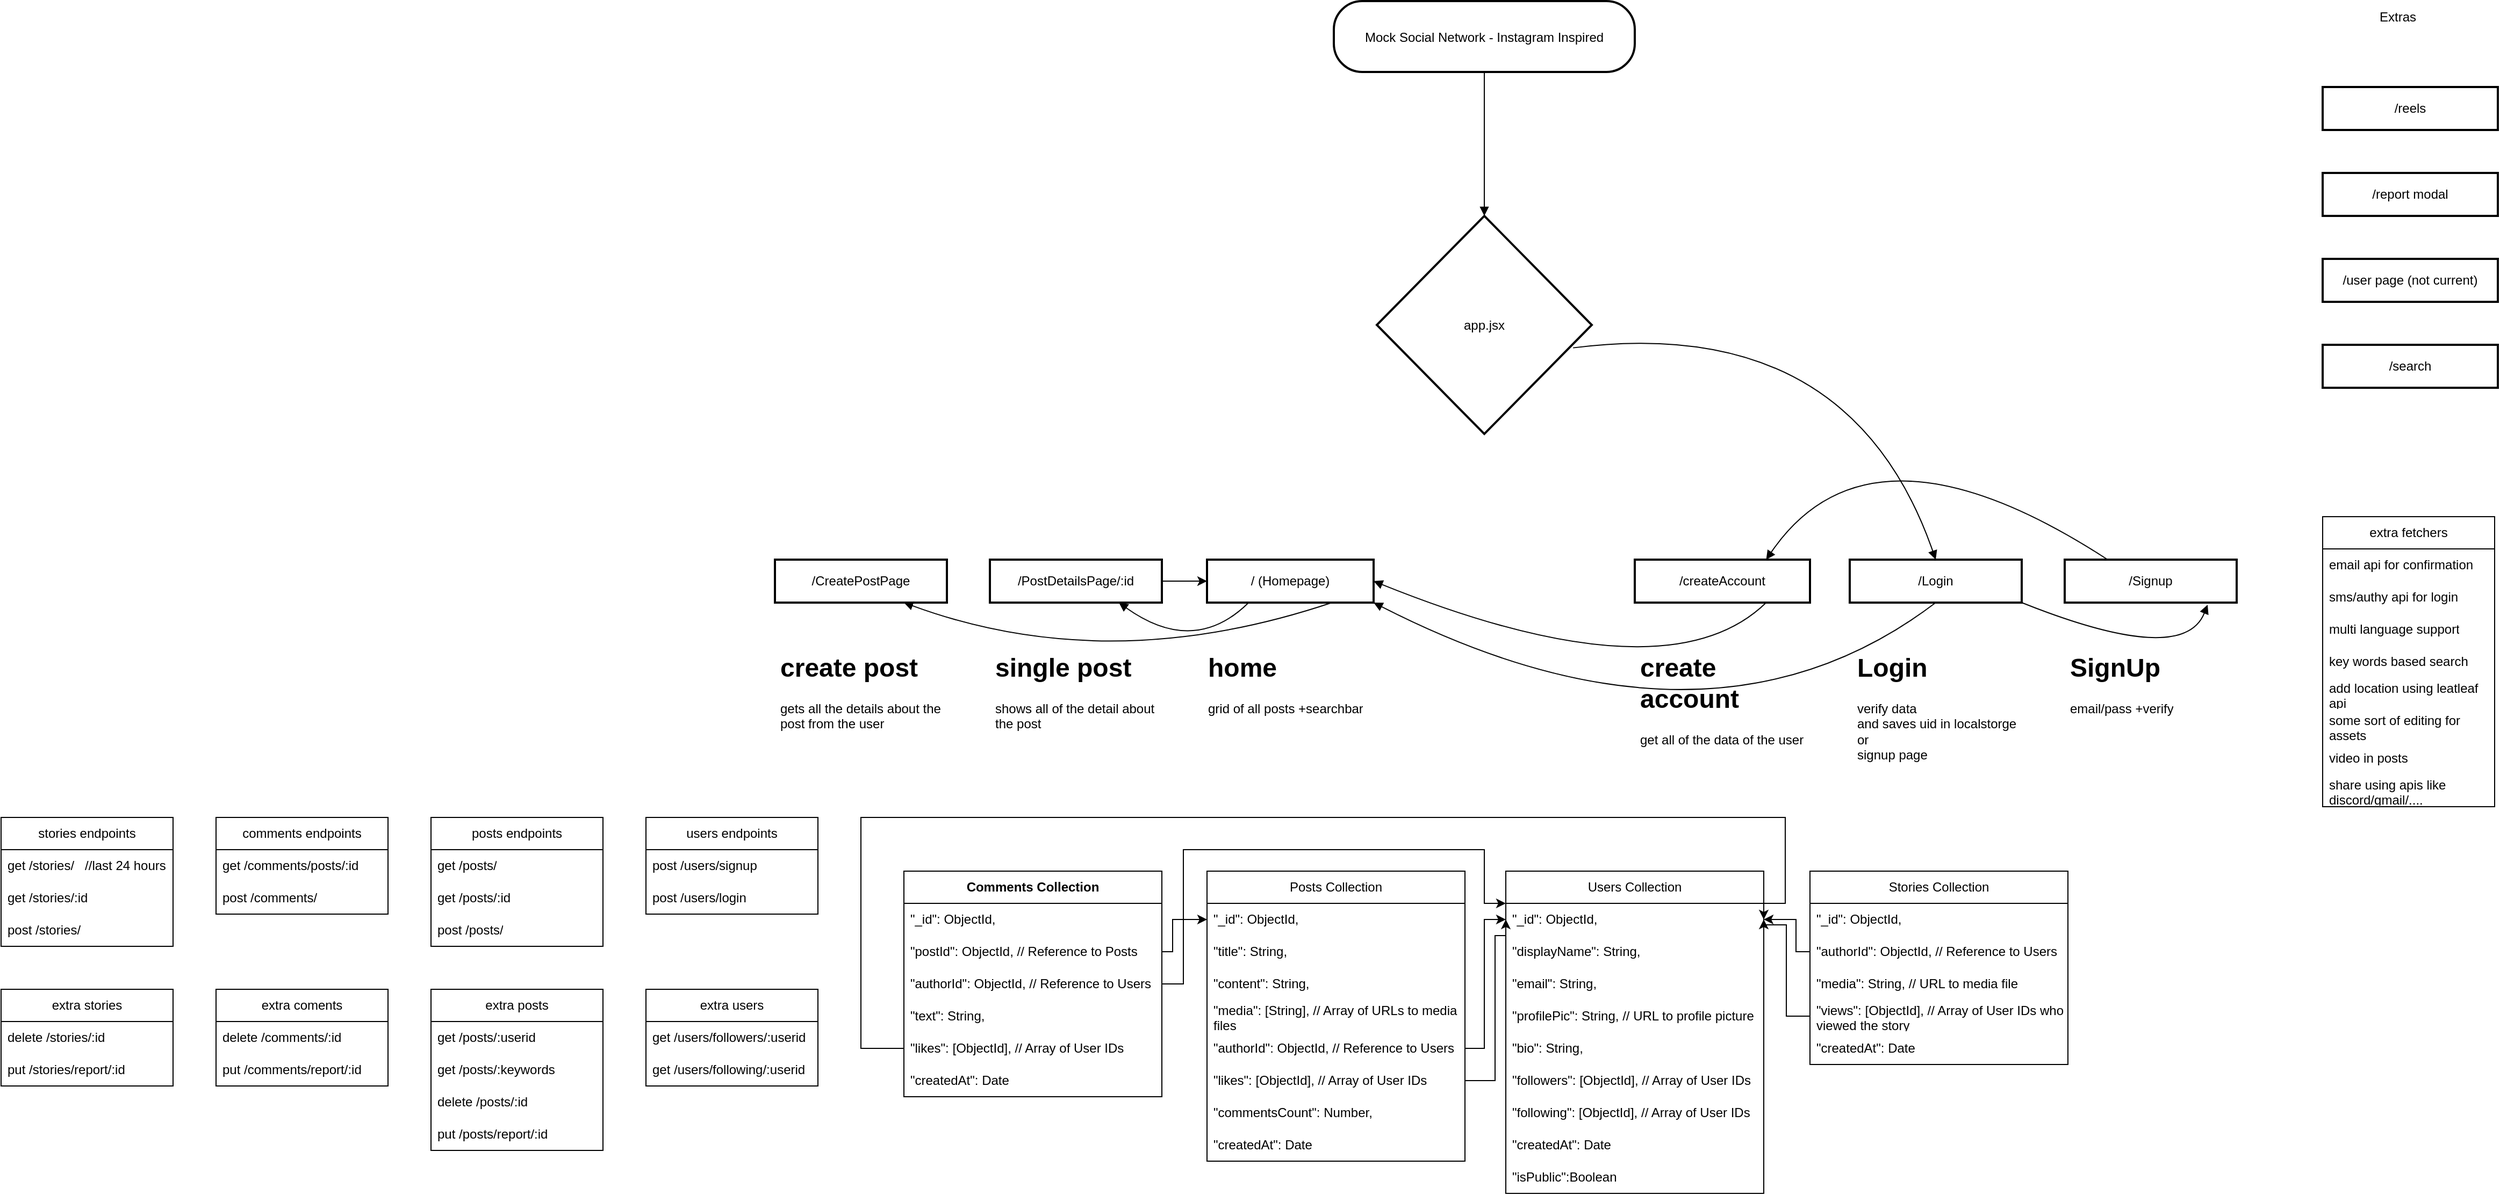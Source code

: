 <mxfile version="24.9.0">
  <diagram name="Page-1" id="AvTp6UsK-kMmbmfOH0fD">
    <mxGraphModel dx="2805" dy="600" grid="1" gridSize="10" guides="1" tooltips="1" connect="1" arrows="1" fold="1" page="1" pageScale="1" pageWidth="850" pageHeight="1100" math="0" shadow="0">
      <root>
        <mxCell id="0" />
        <mxCell id="1" parent="0" />
        <mxCell id="3" value="Mock Social Network - Instagram Inspired" style="rounded=1;arcSize=40;strokeWidth=2" parent="1" vertex="1">
          <mxGeometry x="240" y="40" width="280" height="66" as="geometry" />
        </mxCell>
        <mxCell id="4" value="app.jsx" style="rhombus;strokeWidth=2;whiteSpace=wrap;" parent="1" vertex="1">
          <mxGeometry x="280" y="240" width="200" height="203" as="geometry" />
        </mxCell>
        <mxCell id="5" value="/Signup" style="whiteSpace=wrap;strokeWidth=2;" parent="1" vertex="1">
          <mxGeometry x="920" y="560" width="160" height="40" as="geometry" />
        </mxCell>
        <mxCell id="6" value="/Login" style="whiteSpace=wrap;strokeWidth=2;" parent="1" vertex="1">
          <mxGeometry x="720" y="560" width="160" height="40" as="geometry" />
        </mxCell>
        <mxCell id="8" value="/ (Homepage)" style="whiteSpace=wrap;strokeWidth=2;" parent="1" vertex="1">
          <mxGeometry x="122" y="560" width="155" height="40" as="geometry" />
        </mxCell>
        <mxCell id="6f227I8gA3vIZosgizvE-18" style="edgeStyle=orthogonalEdgeStyle;rounded=0;orthogonalLoop=1;jettySize=auto;html=1;" edge="1" parent="1" source="9" target="8">
          <mxGeometry relative="1" as="geometry" />
        </mxCell>
        <mxCell id="9" value="/PostDetailsPage/:id" style="whiteSpace=wrap;strokeWidth=2;" parent="1" vertex="1">
          <mxGeometry x="-80" y="560" width="160" height="40" as="geometry" />
        </mxCell>
        <mxCell id="10" value="/CreatePostPage" style="whiteSpace=wrap;strokeWidth=2;" parent="1" vertex="1">
          <mxGeometry x="-280" y="560" width="160" height="40" as="geometry" />
        </mxCell>
        <mxCell id="12" value="" style="curved=1;startArrow=none;endArrow=block;exitX=0.5;exitY=1;entryX=0.5;entryY=0;exitDx=0;exitDy=0;entryDx=0;entryDy=0;" parent="1" source="3" target="4" edge="1">
          <mxGeometry relative="1" as="geometry">
            <Array as="points" />
          </mxGeometry>
        </mxCell>
        <mxCell id="14" value="" style="curved=1;startArrow=none;endArrow=block;exitX=0.913;exitY=0.605;entryX=0.5;entryY=0;exitDx=0;exitDy=0;exitPerimeter=0;entryDx=0;entryDy=0;" parent="1" source="4" target="6" edge="1">
          <mxGeometry relative="1" as="geometry">
            <Array as="points">
              <mxPoint x="720" y="330" />
            </Array>
          </mxGeometry>
        </mxCell>
        <mxCell id="7" value="/createAccount" style="whiteSpace=wrap;strokeWidth=2;" parent="1" vertex="1">
          <mxGeometry x="520" y="560" width="163" height="40" as="geometry" />
        </mxCell>
        <mxCell id="OrnARniU8UCtq0Su__Rk-26" value="Users Collection" style="swimlane;fontStyle=0;childLayout=stackLayout;horizontal=1;startSize=30;horizontalStack=0;resizeParent=1;resizeParentMax=0;resizeLast=0;collapsible=1;marginBottom=0;whiteSpace=wrap;html=1;" parent="1" vertex="1">
          <mxGeometry x="400" y="850" width="240" height="300" as="geometry" />
        </mxCell>
        <mxCell id="OrnARniU8UCtq0Su__Rk-27" value="&lt;span class=&quot;hljs-attr&quot;&gt;&quot;_id&quot;&lt;/span&gt;&lt;span class=&quot;hljs-punctuation&quot;&gt;:&lt;/span&gt; ObjectId&lt;span class=&quot;hljs-punctuation&quot;&gt;,&lt;/span&gt;" style="text;strokeColor=none;fillColor=none;align=left;verticalAlign=middle;spacingLeft=4;spacingRight=4;overflow=hidden;points=[[0,0.5],[1,0.5]];portConstraint=eastwest;rotatable=0;whiteSpace=wrap;html=1;" parent="OrnARniU8UCtq0Su__Rk-26" vertex="1">
          <mxGeometry y="30" width="240" height="30" as="geometry" />
        </mxCell>
        <mxCell id="OrnARniU8UCtq0Su__Rk-28" value="&lt;span class=&quot;hljs-attr&quot;&gt;&quot;displayName&quot;&lt;/span&gt;&lt;span class=&quot;hljs-punctuation&quot;&gt;:&lt;/span&gt; String&lt;span class=&quot;hljs-punctuation&quot;&gt;,&lt;/span&gt;" style="text;strokeColor=none;fillColor=none;align=left;verticalAlign=middle;spacingLeft=4;spacingRight=4;overflow=hidden;points=[[0,0.5],[1,0.5]];portConstraint=eastwest;rotatable=0;whiteSpace=wrap;html=1;" parent="OrnARniU8UCtq0Su__Rk-26" vertex="1">
          <mxGeometry y="60" width="240" height="30" as="geometry" />
        </mxCell>
        <mxCell id="OrnARniU8UCtq0Su__Rk-29" value="&lt;span class=&quot;hljs-attr&quot;&gt;&quot;email&quot;&lt;/span&gt;&lt;span class=&quot;hljs-punctuation&quot;&gt;:&lt;/span&gt; String&lt;span class=&quot;hljs-punctuation&quot;&gt;,&lt;/span&gt;" style="text;strokeColor=none;fillColor=none;align=left;verticalAlign=middle;spacingLeft=4;spacingRight=4;overflow=hidden;points=[[0,0.5],[1,0.5]];portConstraint=eastwest;rotatable=0;whiteSpace=wrap;html=1;" parent="OrnARniU8UCtq0Su__Rk-26" vertex="1">
          <mxGeometry y="90" width="240" height="30" as="geometry" />
        </mxCell>
        <mxCell id="OrnARniU8UCtq0Su__Rk-33" value="&lt;span class=&quot;hljs-attr&quot;&gt;&quot;profilePic&quot;&lt;/span&gt;&lt;span class=&quot;hljs-punctuation&quot;&gt;:&lt;/span&gt; String&lt;span class=&quot;hljs-punctuation&quot;&gt;,&lt;/span&gt;  &lt;span class=&quot;hljs-comment&quot;&gt;// URL to profile picture&lt;/span&gt;" style="text;strokeColor=none;fillColor=none;align=left;verticalAlign=middle;spacingLeft=4;spacingRight=4;overflow=hidden;points=[[0,0.5],[1,0.5]];portConstraint=eastwest;rotatable=0;whiteSpace=wrap;html=1;" parent="OrnARniU8UCtq0Su__Rk-26" vertex="1">
          <mxGeometry y="120" width="240" height="30" as="geometry" />
        </mxCell>
        <mxCell id="OrnARniU8UCtq0Su__Rk-32" value="&lt;span class=&quot;hljs-attr&quot;&gt;&quot;bio&quot;&lt;/span&gt;&lt;span class=&quot;hljs-punctuation&quot;&gt;:&lt;/span&gt; String&lt;span class=&quot;hljs-punctuation&quot;&gt;,&lt;/span&gt;" style="text;strokeColor=none;fillColor=none;align=left;verticalAlign=middle;spacingLeft=4;spacingRight=4;overflow=hidden;points=[[0,0.5],[1,0.5]];portConstraint=eastwest;rotatable=0;whiteSpace=wrap;html=1;" parent="OrnARniU8UCtq0Su__Rk-26" vertex="1">
          <mxGeometry y="150" width="240" height="30" as="geometry" />
        </mxCell>
        <mxCell id="OrnARniU8UCtq0Su__Rk-31" value="&lt;span class=&quot;hljs-attr&quot;&gt;&quot;followers&quot;&lt;/span&gt;&lt;span class=&quot;hljs-punctuation&quot;&gt;:&lt;/span&gt; &lt;span class=&quot;hljs-punctuation&quot;&gt;[&lt;/span&gt;ObjectId&lt;span class=&quot;hljs-punctuation&quot;&gt;]&lt;/span&gt;&lt;span class=&quot;hljs-punctuation&quot;&gt;,&lt;/span&gt;  &lt;span class=&quot;hljs-comment&quot;&gt;// Array of User IDs&lt;/span&gt;" style="text;strokeColor=none;fillColor=none;align=left;verticalAlign=middle;spacingLeft=4;spacingRight=4;overflow=hidden;points=[[0,0.5],[1,0.5]];portConstraint=eastwest;rotatable=0;whiteSpace=wrap;html=1;" parent="OrnARniU8UCtq0Su__Rk-26" vertex="1">
          <mxGeometry y="180" width="240" height="30" as="geometry" />
        </mxCell>
        <mxCell id="OrnARniU8UCtq0Su__Rk-30" value="&lt;span class=&quot;hljs-attr&quot;&gt;&quot;following&quot;&lt;/span&gt;&lt;span class=&quot;hljs-punctuation&quot;&gt;:&lt;/span&gt; &lt;span class=&quot;hljs-punctuation&quot;&gt;[&lt;/span&gt;ObjectId&lt;span class=&quot;hljs-punctuation&quot;&gt;]&lt;/span&gt;&lt;span class=&quot;hljs-punctuation&quot;&gt;,&lt;/span&gt;  &lt;span class=&quot;hljs-comment&quot;&gt;// Array of User IDs&lt;/span&gt;" style="text;strokeColor=none;fillColor=none;align=left;verticalAlign=middle;spacingLeft=4;spacingRight=4;overflow=hidden;points=[[0,0.5],[1,0.5]];portConstraint=eastwest;rotatable=0;whiteSpace=wrap;html=1;" parent="OrnARniU8UCtq0Su__Rk-26" vertex="1">
          <mxGeometry y="210" width="240" height="30" as="geometry" />
        </mxCell>
        <mxCell id="OrnARniU8UCtq0Su__Rk-34" value="&lt;span class=&quot;hljs-attr&quot;&gt;&quot;createdAt&quot;&lt;/span&gt;&lt;span class=&quot;hljs-punctuation&quot;&gt;:&lt;/span&gt; Date" style="text;strokeColor=none;fillColor=none;align=left;verticalAlign=middle;spacingLeft=4;spacingRight=4;overflow=hidden;points=[[0,0.5],[1,0.5]];portConstraint=eastwest;rotatable=0;whiteSpace=wrap;html=1;" parent="OrnARniU8UCtq0Su__Rk-26" vertex="1">
          <mxGeometry y="240" width="240" height="30" as="geometry" />
        </mxCell>
        <mxCell id="6f227I8gA3vIZosgizvE-58" value="&quot;isPublic&quot;:Boolean" style="text;strokeColor=none;fillColor=none;align=left;verticalAlign=middle;spacingLeft=4;spacingRight=4;overflow=hidden;points=[[0,0.5],[1,0.5]];portConstraint=eastwest;rotatable=0;whiteSpace=wrap;html=1;" vertex="1" parent="OrnARniU8UCtq0Su__Rk-26">
          <mxGeometry y="270" width="240" height="30" as="geometry" />
        </mxCell>
        <mxCell id="OrnARniU8UCtq0Su__Rk-35" value="Posts Collection" style="swimlane;fontStyle=0;childLayout=stackLayout;horizontal=1;startSize=30;horizontalStack=0;resizeParent=1;resizeParentMax=0;resizeLast=0;collapsible=1;marginBottom=0;whiteSpace=wrap;html=1;" parent="1" vertex="1">
          <mxGeometry x="122" y="850" width="240" height="270" as="geometry" />
        </mxCell>
        <mxCell id="OrnARniU8UCtq0Su__Rk-36" value="&lt;span class=&quot;hljs-attr&quot;&gt;&quot;_id&quot;&lt;/span&gt;&lt;span class=&quot;hljs-punctuation&quot;&gt;:&lt;/span&gt; ObjectId&lt;span class=&quot;hljs-punctuation&quot;&gt;,&lt;/span&gt;" style="text;strokeColor=none;fillColor=none;align=left;verticalAlign=middle;spacingLeft=4;spacingRight=4;overflow=hidden;points=[[0,0.5],[1,0.5]];portConstraint=eastwest;rotatable=0;whiteSpace=wrap;html=1;" parent="OrnARniU8UCtq0Su__Rk-35" vertex="1">
          <mxGeometry y="30" width="240" height="30" as="geometry" />
        </mxCell>
        <mxCell id="OrnARniU8UCtq0Su__Rk-37" value="&lt;span class=&quot;hljs-attr&quot;&gt;&quot;title&quot;&lt;/span&gt;&lt;span class=&quot;hljs-punctuation&quot;&gt;:&lt;/span&gt; String&lt;span class=&quot;hljs-punctuation&quot;&gt;,&lt;/span&gt;" style="text;strokeColor=none;fillColor=none;align=left;verticalAlign=middle;spacingLeft=4;spacingRight=4;overflow=hidden;points=[[0,0.5],[1,0.5]];portConstraint=eastwest;rotatable=0;whiteSpace=wrap;html=1;" parent="OrnARniU8UCtq0Su__Rk-35" vertex="1">
          <mxGeometry y="60" width="240" height="30" as="geometry" />
        </mxCell>
        <mxCell id="OrnARniU8UCtq0Su__Rk-38" value="&lt;span class=&quot;hljs-attr&quot;&gt;&quot;content&quot;&lt;/span&gt;&lt;span class=&quot;hljs-punctuation&quot;&gt;:&lt;/span&gt; String&lt;span class=&quot;hljs-punctuation&quot;&gt;,&lt;/span&gt;" style="text;strokeColor=none;fillColor=none;align=left;verticalAlign=middle;spacingLeft=4;spacingRight=4;overflow=hidden;points=[[0,0.5],[1,0.5]];portConstraint=eastwest;rotatable=0;whiteSpace=wrap;html=1;" parent="OrnARniU8UCtq0Su__Rk-35" vertex="1">
          <mxGeometry y="90" width="240" height="30" as="geometry" />
        </mxCell>
        <mxCell id="OrnARniU8UCtq0Su__Rk-39" value="&lt;span class=&quot;hljs-attr&quot;&gt;&quot;media&quot;&lt;/span&gt;&lt;span class=&quot;hljs-punctuation&quot;&gt;:&lt;/span&gt; &lt;span class=&quot;hljs-punctuation&quot;&gt;[&lt;/span&gt;String&lt;span class=&quot;hljs-punctuation&quot;&gt;]&lt;/span&gt;&lt;span class=&quot;hljs-punctuation&quot;&gt;,&lt;/span&gt;  &lt;span class=&quot;hljs-comment&quot;&gt;// Array of URLs to media files&lt;/span&gt;" style="text;strokeColor=none;fillColor=none;align=left;verticalAlign=middle;spacingLeft=4;spacingRight=4;overflow=hidden;points=[[0,0.5],[1,0.5]];portConstraint=eastwest;rotatable=0;whiteSpace=wrap;html=1;" parent="OrnARniU8UCtq0Su__Rk-35" vertex="1">
          <mxGeometry y="120" width="240" height="30" as="geometry" />
        </mxCell>
        <mxCell id="OrnARniU8UCtq0Su__Rk-40" value="&lt;span class=&quot;hljs-attr&quot;&gt;&quot;authorId&quot;&lt;/span&gt;&lt;span class=&quot;hljs-punctuation&quot;&gt;:&lt;/span&gt; ObjectId&lt;span class=&quot;hljs-punctuation&quot;&gt;,&lt;/span&gt;  &lt;span class=&quot;hljs-comment&quot;&gt;// Reference to Users&lt;/span&gt;" style="text;strokeColor=none;fillColor=none;align=left;verticalAlign=middle;spacingLeft=4;spacingRight=4;overflow=hidden;points=[[0,0.5],[1,0.5]];portConstraint=eastwest;rotatable=0;whiteSpace=wrap;html=1;" parent="OrnARniU8UCtq0Su__Rk-35" vertex="1">
          <mxGeometry y="150" width="240" height="30" as="geometry" />
        </mxCell>
        <mxCell id="OrnARniU8UCtq0Su__Rk-41" value="&lt;span class=&quot;hljs-attr&quot;&gt;&quot;likes&quot;&lt;/span&gt;&lt;span class=&quot;hljs-punctuation&quot;&gt;:&lt;/span&gt; &lt;span class=&quot;hljs-punctuation&quot;&gt;[&lt;/span&gt;ObjectId&lt;span class=&quot;hljs-punctuation&quot;&gt;]&lt;/span&gt;&lt;span class=&quot;hljs-punctuation&quot;&gt;,&lt;/span&gt;  &lt;span class=&quot;hljs-comment&quot;&gt;// Array of User IDs&lt;/span&gt;" style="text;strokeColor=none;fillColor=none;align=left;verticalAlign=middle;spacingLeft=4;spacingRight=4;overflow=hidden;points=[[0,0.5],[1,0.5]];portConstraint=eastwest;rotatable=0;whiteSpace=wrap;html=1;" parent="OrnARniU8UCtq0Su__Rk-35" vertex="1">
          <mxGeometry y="180" width="240" height="30" as="geometry" />
        </mxCell>
        <mxCell id="OrnARniU8UCtq0Su__Rk-42" value="&lt;span class=&quot;hljs-attr&quot;&gt;&quot;commentsCount&quot;&lt;/span&gt;&lt;span class=&quot;hljs-punctuation&quot;&gt;:&lt;/span&gt; Number&lt;span class=&quot;hljs-punctuation&quot;&gt;,&lt;/span&gt;" style="text;strokeColor=none;fillColor=none;align=left;verticalAlign=middle;spacingLeft=4;spacingRight=4;overflow=hidden;points=[[0,0.5],[1,0.5]];portConstraint=eastwest;rotatable=0;whiteSpace=wrap;html=1;" parent="OrnARniU8UCtq0Su__Rk-35" vertex="1">
          <mxGeometry y="210" width="240" height="30" as="geometry" />
        </mxCell>
        <mxCell id="OrnARniU8UCtq0Su__Rk-43" value="&lt;span class=&quot;hljs-attr&quot;&gt;&quot;createdAt&quot;&lt;/span&gt;&lt;span class=&quot;hljs-punctuation&quot;&gt;:&lt;/span&gt; Date" style="text;strokeColor=none;fillColor=none;align=left;verticalAlign=middle;spacingLeft=4;spacingRight=4;overflow=hidden;points=[[0,0.5],[1,0.5]];portConstraint=eastwest;rotatable=0;whiteSpace=wrap;html=1;" parent="OrnARniU8UCtq0Su__Rk-35" vertex="1">
          <mxGeometry y="240" width="240" height="30" as="geometry" />
        </mxCell>
        <mxCell id="OrnARniU8UCtq0Su__Rk-44" value="&lt;p&gt;&lt;strong&gt;Comments Collection&lt;/strong&gt;&lt;/p&gt;&lt;pre class=&quot;!overflow-visible&quot;&gt;&lt;div class=&quot;contain-inline-size rounded-md border-[0.5px] border-token-border-medium relative bg-token-sidebar-surface-primary dark:bg-gray-950&quot;&gt;&lt;div dir=&quot;ltr&quot; class=&quot;overflow-y-auto p-4&quot;&gt;&lt;/div&gt;&lt;/div&gt;&lt;/pre&gt;" style="swimlane;fontStyle=0;childLayout=stackLayout;horizontal=1;startSize=30;horizontalStack=0;resizeParent=1;resizeParentMax=0;resizeLast=0;collapsible=1;marginBottom=0;whiteSpace=wrap;html=1;" parent="1" vertex="1">
          <mxGeometry x="-160" y="850" width="240" height="210" as="geometry" />
        </mxCell>
        <mxCell id="OrnARniU8UCtq0Su__Rk-45" value="&lt;span class=&quot;hljs-attr&quot;&gt;&quot;_id&quot;&lt;/span&gt;&lt;span class=&quot;hljs-punctuation&quot;&gt;:&lt;/span&gt; ObjectId&lt;span class=&quot;hljs-punctuation&quot;&gt;,&lt;/span&gt;" style="text;strokeColor=none;fillColor=none;align=left;verticalAlign=middle;spacingLeft=4;spacingRight=4;overflow=hidden;points=[[0,0.5],[1,0.5]];portConstraint=eastwest;rotatable=0;whiteSpace=wrap;html=1;" parent="OrnARniU8UCtq0Su__Rk-44" vertex="1">
          <mxGeometry y="30" width="240" height="30" as="geometry" />
        </mxCell>
        <mxCell id="OrnARniU8UCtq0Su__Rk-46" value="&lt;span class=&quot;hljs-attr&quot;&gt;&quot;postId&quot;&lt;/span&gt;&lt;span class=&quot;hljs-punctuation&quot;&gt;:&lt;/span&gt; ObjectId&lt;span class=&quot;hljs-punctuation&quot;&gt;,&lt;/span&gt;  &lt;span class=&quot;hljs-comment&quot;&gt;// Reference to Posts&lt;/span&gt;" style="text;strokeColor=none;fillColor=none;align=left;verticalAlign=middle;spacingLeft=4;spacingRight=4;overflow=hidden;points=[[0,0.5],[1,0.5]];portConstraint=eastwest;rotatable=0;whiteSpace=wrap;html=1;" parent="OrnARniU8UCtq0Su__Rk-44" vertex="1">
          <mxGeometry y="60" width="240" height="30" as="geometry" />
        </mxCell>
        <mxCell id="OrnARniU8UCtq0Su__Rk-47" value="&lt;span class=&quot;hljs-attr&quot;&gt;&quot;authorId&quot;&lt;/span&gt;&lt;span class=&quot;hljs-punctuation&quot;&gt;:&lt;/span&gt; ObjectId&lt;span class=&quot;hljs-punctuation&quot;&gt;,&lt;/span&gt;  &lt;span class=&quot;hljs-comment&quot;&gt;// Reference to Users&lt;/span&gt;" style="text;strokeColor=none;fillColor=none;align=left;verticalAlign=middle;spacingLeft=4;spacingRight=4;overflow=hidden;points=[[0,0.5],[1,0.5]];portConstraint=eastwest;rotatable=0;whiteSpace=wrap;html=1;" parent="OrnARniU8UCtq0Su__Rk-44" vertex="1">
          <mxGeometry y="90" width="240" height="30" as="geometry" />
        </mxCell>
        <mxCell id="OrnARniU8UCtq0Su__Rk-48" value="&lt;span class=&quot;hljs-attr&quot;&gt;&quot;text&quot;&lt;/span&gt;&lt;span class=&quot;hljs-punctuation&quot;&gt;:&lt;/span&gt; String&lt;span class=&quot;hljs-punctuation&quot;&gt;,&lt;/span&gt;" style="text;strokeColor=none;fillColor=none;align=left;verticalAlign=middle;spacingLeft=4;spacingRight=4;overflow=hidden;points=[[0,0.5],[1,0.5]];portConstraint=eastwest;rotatable=0;whiteSpace=wrap;html=1;" parent="OrnARniU8UCtq0Su__Rk-44" vertex="1">
          <mxGeometry y="120" width="240" height="30" as="geometry" />
        </mxCell>
        <mxCell id="OrnARniU8UCtq0Su__Rk-49" value="&lt;span class=&quot;hljs-attr&quot;&gt;&quot;likes&quot;&lt;/span&gt;&lt;span class=&quot;hljs-punctuation&quot;&gt;:&lt;/span&gt; &lt;span class=&quot;hljs-punctuation&quot;&gt;[&lt;/span&gt;ObjectId&lt;span class=&quot;hljs-punctuation&quot;&gt;]&lt;/span&gt;&lt;span class=&quot;hljs-punctuation&quot;&gt;,&lt;/span&gt;  &lt;span class=&quot;hljs-comment&quot;&gt;// Array of User IDs&lt;/span&gt;" style="text;strokeColor=none;fillColor=none;align=left;verticalAlign=middle;spacingLeft=4;spacingRight=4;overflow=hidden;points=[[0,0.5],[1,0.5]];portConstraint=eastwest;rotatable=0;whiteSpace=wrap;html=1;" parent="OrnARniU8UCtq0Su__Rk-44" vertex="1">
          <mxGeometry y="150" width="240" height="30" as="geometry" />
        </mxCell>
        <mxCell id="OrnARniU8UCtq0Su__Rk-50" value="&lt;span class=&quot;hljs-attr&quot;&gt;&quot;createdAt&quot;&lt;/span&gt;&lt;span class=&quot;hljs-punctuation&quot;&gt;:&lt;/span&gt; Date" style="text;strokeColor=none;fillColor=none;align=left;verticalAlign=middle;spacingLeft=4;spacingRight=4;overflow=hidden;points=[[0,0.5],[1,0.5]];portConstraint=eastwest;rotatable=0;whiteSpace=wrap;html=1;" parent="OrnARniU8UCtq0Su__Rk-44" vertex="1">
          <mxGeometry y="180" width="240" height="30" as="geometry" />
        </mxCell>
        <mxCell id="OrnARniU8UCtq0Su__Rk-53" value="&lt;p&gt;Stories Collection&lt;/p&gt;&lt;pre class=&quot;!overflow-visible&quot;&gt;&lt;div class=&quot;contain-inline-size rounded-md border-[0.5px] border-token-border-medium relative bg-token-sidebar-surface-primary dark:bg-gray-950&quot;&gt;&lt;div dir=&quot;ltr&quot; class=&quot;overflow-y-auto p-4&quot;&gt;&lt;/div&gt;&lt;/div&gt;&lt;/pre&gt;" style="swimlane;fontStyle=0;childLayout=stackLayout;horizontal=1;startSize=30;horizontalStack=0;resizeParent=1;resizeParentMax=0;resizeLast=0;collapsible=1;marginBottom=0;whiteSpace=wrap;html=1;" parent="1" vertex="1">
          <mxGeometry x="683" y="850" width="240" height="180" as="geometry" />
        </mxCell>
        <mxCell id="OrnARniU8UCtq0Su__Rk-54" value="&lt;span class=&quot;hljs-attr&quot;&gt;&quot;_id&quot;&lt;/span&gt;&lt;span class=&quot;hljs-punctuation&quot;&gt;:&lt;/span&gt; ObjectId&lt;span class=&quot;hljs-punctuation&quot;&gt;,&lt;/span&gt;" style="text;strokeColor=none;fillColor=none;align=left;verticalAlign=middle;spacingLeft=4;spacingRight=4;overflow=hidden;points=[[0,0.5],[1,0.5]];portConstraint=eastwest;rotatable=0;whiteSpace=wrap;html=1;" parent="OrnARniU8UCtq0Su__Rk-53" vertex="1">
          <mxGeometry y="30" width="240" height="30" as="geometry" />
        </mxCell>
        <mxCell id="OrnARniU8UCtq0Su__Rk-55" value="&lt;span class=&quot;hljs-attr&quot;&gt;&quot;authorId&quot;&lt;/span&gt;&lt;span class=&quot;hljs-punctuation&quot;&gt;:&lt;/span&gt; ObjectId&lt;span class=&quot;hljs-punctuation&quot;&gt;,&lt;/span&gt;  &lt;span class=&quot;hljs-comment&quot;&gt;// Reference to Users&lt;/span&gt;" style="text;strokeColor=none;fillColor=none;align=left;verticalAlign=middle;spacingLeft=4;spacingRight=4;overflow=hidden;points=[[0,0.5],[1,0.5]];portConstraint=eastwest;rotatable=0;whiteSpace=wrap;html=1;" parent="OrnARniU8UCtq0Su__Rk-53" vertex="1">
          <mxGeometry y="60" width="240" height="30" as="geometry" />
        </mxCell>
        <mxCell id="OrnARniU8UCtq0Su__Rk-56" value="&lt;span class=&quot;hljs-attr&quot;&gt;&quot;media&quot;&lt;/span&gt;&lt;span class=&quot;hljs-punctuation&quot;&gt;:&lt;/span&gt; String&lt;span class=&quot;hljs-punctuation&quot;&gt;,&lt;/span&gt;  &lt;span class=&quot;hljs-comment&quot;&gt;// URL to media file&lt;/span&gt;" style="text;strokeColor=none;fillColor=none;align=left;verticalAlign=middle;spacingLeft=4;spacingRight=4;overflow=hidden;points=[[0,0.5],[1,0.5]];portConstraint=eastwest;rotatable=0;whiteSpace=wrap;html=1;" parent="OrnARniU8UCtq0Su__Rk-53" vertex="1">
          <mxGeometry y="90" width="240" height="30" as="geometry" />
        </mxCell>
        <mxCell id="OrnARniU8UCtq0Su__Rk-57" value="&lt;span class=&quot;hljs-attr&quot;&gt;&quot;views&quot;&lt;/span&gt;&lt;span class=&quot;hljs-punctuation&quot;&gt;:&lt;/span&gt; &lt;span class=&quot;hljs-punctuation&quot;&gt;[&lt;/span&gt;ObjectId&lt;span class=&quot;hljs-punctuation&quot;&gt;]&lt;/span&gt;&lt;span class=&quot;hljs-punctuation&quot;&gt;,&lt;/span&gt;  &lt;span class=&quot;hljs-comment&quot;&gt;// Array of User IDs who viewed the story&lt;/span&gt;" style="text;strokeColor=none;fillColor=none;align=left;verticalAlign=middle;spacingLeft=4;spacingRight=4;overflow=hidden;points=[[0,0.5],[1,0.5]];portConstraint=eastwest;rotatable=0;whiteSpace=wrap;html=1;" parent="OrnARniU8UCtq0Su__Rk-53" vertex="1">
          <mxGeometry y="120" width="240" height="30" as="geometry" />
        </mxCell>
        <mxCell id="OrnARniU8UCtq0Su__Rk-58" value="&lt;span class=&quot;hljs-attr&quot;&gt;&quot;createdAt&quot;&lt;/span&gt;&lt;span class=&quot;hljs-punctuation&quot;&gt;:&lt;/span&gt; Date" style="text;strokeColor=none;fillColor=none;align=left;verticalAlign=middle;spacingLeft=4;spacingRight=4;overflow=hidden;points=[[0,0.5],[1,0.5]];portConstraint=eastwest;rotatable=0;whiteSpace=wrap;html=1;" parent="OrnARniU8UCtq0Su__Rk-53" vertex="1">
          <mxGeometry y="150" width="240" height="30" as="geometry" />
        </mxCell>
        <mxCell id="OrnARniU8UCtq0Su__Rk-60" style="edgeStyle=orthogonalEdgeStyle;rounded=0;orthogonalLoop=1;jettySize=auto;html=1;entryX=1;entryY=0.5;entryDx=0;entryDy=0;" parent="1" source="OrnARniU8UCtq0Su__Rk-57" target="OrnARniU8UCtq0Su__Rk-27" edge="1">
          <mxGeometry relative="1" as="geometry">
            <Array as="points">
              <mxPoint x="661" y="985" />
              <mxPoint x="661" y="900" />
              <mxPoint x="640" y="900" />
            </Array>
          </mxGeometry>
        </mxCell>
        <mxCell id="OrnARniU8UCtq0Su__Rk-61" style="edgeStyle=orthogonalEdgeStyle;rounded=0;orthogonalLoop=1;jettySize=auto;html=1;" parent="1" source="OrnARniU8UCtq0Su__Rk-40" target="OrnARniU8UCtq0Su__Rk-27" edge="1">
          <mxGeometry relative="1" as="geometry">
            <Array as="points">
              <mxPoint x="380" y="1015" />
              <mxPoint x="380" y="895" />
            </Array>
          </mxGeometry>
        </mxCell>
        <mxCell id="OrnARniU8UCtq0Su__Rk-62" style="edgeStyle=orthogonalEdgeStyle;rounded=0;orthogonalLoop=1;jettySize=auto;html=1;" parent="1" source="OrnARniU8UCtq0Su__Rk-47" target="OrnARniU8UCtq0Su__Rk-27" edge="1">
          <mxGeometry relative="1" as="geometry">
            <Array as="points">
              <mxPoint x="100" y="955" />
              <mxPoint x="100" y="830" />
              <mxPoint x="380" y="830" />
              <mxPoint x="380" y="880" />
            </Array>
          </mxGeometry>
        </mxCell>
        <mxCell id="OrnARniU8UCtq0Su__Rk-63" style="edgeStyle=orthogonalEdgeStyle;rounded=0;orthogonalLoop=1;jettySize=auto;html=1;" parent="1" source="OrnARniU8UCtq0Su__Rk-46" target="OrnARniU8UCtq0Su__Rk-36" edge="1">
          <mxGeometry relative="1" as="geometry">
            <Array as="points">
              <mxPoint x="90" y="925" />
              <mxPoint x="90" y="895" />
            </Array>
          </mxGeometry>
        </mxCell>
        <mxCell id="OrnARniU8UCtq0Su__Rk-64" style="edgeStyle=orthogonalEdgeStyle;rounded=0;orthogonalLoop=1;jettySize=auto;html=1;entryX=1;entryY=0.5;entryDx=0;entryDy=0;" parent="1" source="OrnARniU8UCtq0Su__Rk-49" target="OrnARniU8UCtq0Su__Rk-27" edge="1">
          <mxGeometry relative="1" as="geometry">
            <Array as="points">
              <mxPoint x="-200" y="1015" />
              <mxPoint x="-200" y="800" />
              <mxPoint x="660" y="800" />
              <mxPoint x="660" y="880" />
              <mxPoint x="640" y="880" />
            </Array>
          </mxGeometry>
        </mxCell>
        <mxCell id="OrnARniU8UCtq0Su__Rk-66" style="edgeStyle=orthogonalEdgeStyle;rounded=0;orthogonalLoop=1;jettySize=auto;html=1;entryX=1;entryY=0.5;entryDx=0;entryDy=0;" parent="1" source="OrnARniU8UCtq0Su__Rk-55" target="OrnARniU8UCtq0Su__Rk-27" edge="1">
          <mxGeometry relative="1" as="geometry">
            <Array as="points">
              <mxPoint x="670" y="925" />
              <mxPoint x="670" y="895" />
            </Array>
          </mxGeometry>
        </mxCell>
        <mxCell id="OrnARniU8UCtq0Su__Rk-67" style="edgeStyle=orthogonalEdgeStyle;rounded=0;orthogonalLoop=1;jettySize=auto;html=1;entryX=0;entryY=0.5;entryDx=0;entryDy=0;" parent="1" source="OrnARniU8UCtq0Su__Rk-41" target="OrnARniU8UCtq0Su__Rk-27" edge="1">
          <mxGeometry relative="1" as="geometry">
            <Array as="points">
              <mxPoint x="390" y="1045" />
              <mxPoint x="390" y="910" />
              <mxPoint x="400" y="910" />
            </Array>
          </mxGeometry>
        </mxCell>
        <mxCell id="OrnARniU8UCtq0Su__Rk-69" value="&lt;h1 style=&quot;margin-top: 0px;&quot;&gt;SignUp&lt;/h1&gt;&lt;p&gt;email/pass +verify&lt;/p&gt;" style="text;html=1;whiteSpace=wrap;overflow=hidden;rounded=0;" parent="1" vertex="1">
          <mxGeometry x="923" y="640" width="157" height="90" as="geometry" />
        </mxCell>
        <mxCell id="OrnARniU8UCtq0Su__Rk-71" value="" style="curved=1;startArrow=none;endArrow=block;exitX=0.25;exitY=0;entryX=0.75;entryY=0;exitDx=0;exitDy=0;entryDx=0;entryDy=0;" parent="1" source="5" target="7" edge="1">
          <mxGeometry relative="1" as="geometry">
            <Array as="points">
              <mxPoint x="740" y="417" />
            </Array>
            <mxPoint x="850" y="400" as="sourcePoint" />
            <mxPoint x="669" y="517" as="targetPoint" />
          </mxGeometry>
        </mxCell>
        <mxCell id="OrnARniU8UCtq0Su__Rk-72" value="" style="curved=1;startArrow=none;endArrow=block;exitX=0.5;exitY=1;entryX=1;entryY=1;exitDx=0;exitDy=0;entryDx=0;entryDy=0;" parent="1" source="6" target="8" edge="1">
          <mxGeometry relative="1" as="geometry">
            <Array as="points">
              <mxPoint x="590" y="760" />
            </Array>
            <mxPoint x="808" y="693" as="sourcePoint" />
            <mxPoint x="490" y="693" as="targetPoint" />
          </mxGeometry>
        </mxCell>
        <mxCell id="OrnARniU8UCtq0Su__Rk-73" value="" style="curved=1;startArrow=none;endArrow=block;exitX=0.75;exitY=1;entryX=1;entryY=0.5;exitDx=0;exitDy=0;entryDx=0;entryDy=0;" parent="1" source="7" target="8" edge="1">
          <mxGeometry relative="1" as="geometry">
            <Array as="points">
              <mxPoint x="550" y="690" />
            </Array>
            <mxPoint x="810" y="610" as="sourcePoint" />
            <mxPoint x="287" y="610" as="targetPoint" />
          </mxGeometry>
        </mxCell>
        <mxCell id="OrnARniU8UCtq0Su__Rk-74" value="" style="curved=1;startArrow=none;endArrow=block;exitX=1;exitY=1;entryX=0.831;entryY=1.05;exitDx=0;exitDy=0;entryDx=0;entryDy=0;entryPerimeter=0;" parent="1" source="6" target="5" edge="1">
          <mxGeometry relative="1" as="geometry">
            <Array as="points">
              <mxPoint x="1030" y="660" />
            </Array>
            <mxPoint x="652" y="610" as="sourcePoint" />
            <mxPoint x="287" y="590" as="targetPoint" />
          </mxGeometry>
        </mxCell>
        <mxCell id="OrnARniU8UCtq0Su__Rk-75" value="" style="curved=1;startArrow=none;endArrow=block;exitX=0.25;exitY=1;entryX=0.75;entryY=1;exitDx=0;exitDy=0;entryDx=0;entryDy=0;" parent="1" source="8" target="9" edge="1">
          <mxGeometry relative="1" as="geometry">
            <Array as="points">
              <mxPoint x="110" y="650" />
            </Array>
            <mxPoint x="390" y="453" as="sourcePoint" />
            <mxPoint x="209" y="570" as="targetPoint" />
          </mxGeometry>
        </mxCell>
        <mxCell id="OrnARniU8UCtq0Su__Rk-76" value="" style="curved=1;startArrow=none;endArrow=block;exitX=0.75;exitY=1;entryX=0.75;entryY=1;exitDx=0;exitDy=0;entryDx=0;entryDy=0;" parent="1" source="8" target="10" edge="1">
          <mxGeometry relative="1" as="geometry">
            <Array as="points">
              <mxPoint x="30" y="670" />
            </Array>
            <mxPoint x="171" y="610" as="sourcePoint" />
            <mxPoint x="50" y="610" as="targetPoint" />
          </mxGeometry>
        </mxCell>
        <mxCell id="OrnARniU8UCtq0Su__Rk-77" value="&lt;h1 style=&quot;margin-top: 0px;&quot;&gt;Login&lt;/h1&gt;&lt;p&gt;verify data&lt;br&gt;and saves uid in localstorge&lt;br&gt;or&lt;br&gt;signup page&lt;/p&gt;" style="text;html=1;whiteSpace=wrap;overflow=hidden;rounded=0;" parent="1" vertex="1">
          <mxGeometry x="724.5" y="640" width="157" height="110" as="geometry" />
        </mxCell>
        <mxCell id="OrnARniU8UCtq0Su__Rk-78" value="&lt;h1 style=&quot;margin-top: 0px;&quot;&gt;create account&lt;/h1&gt;&lt;p&gt;get all of the data of the user&lt;/p&gt;" style="text;html=1;whiteSpace=wrap;overflow=hidden;rounded=0;" parent="1" vertex="1">
          <mxGeometry x="523" y="640" width="157" height="110" as="geometry" />
        </mxCell>
        <mxCell id="OrnARniU8UCtq0Su__Rk-79" value="&lt;h1 style=&quot;margin-top: 0px;&quot;&gt;home&lt;/h1&gt;&lt;p&gt;grid of all posts +searchbar&lt;/p&gt;" style="text;html=1;whiteSpace=wrap;overflow=hidden;rounded=0;" parent="1" vertex="1">
          <mxGeometry x="121" y="640" width="157" height="110" as="geometry" />
        </mxCell>
        <mxCell id="OrnARniU8UCtq0Su__Rk-80" value="&lt;h1 style=&quot;margin-top: 0px;&quot;&gt;create post&lt;/h1&gt;&lt;p&gt;gets all the details about the post from the user&lt;/p&gt;" style="text;html=1;whiteSpace=wrap;overflow=hidden;rounded=0;" parent="1" vertex="1">
          <mxGeometry x="-277" y="640" width="157" height="110" as="geometry" />
        </mxCell>
        <mxCell id="OrnARniU8UCtq0Su__Rk-82" value="&lt;h1 style=&quot;margin-top: 0px;&quot;&gt;single post&lt;/h1&gt;&lt;p&gt;shows all of the detail about the post&lt;/p&gt;" style="text;html=1;whiteSpace=wrap;overflow=hidden;rounded=0;" parent="1" vertex="1">
          <mxGeometry x="-77" y="640" width="157" height="110" as="geometry" />
        </mxCell>
        <mxCell id="6f227I8gA3vIZosgizvE-19" value="users endpoints" style="swimlane;fontStyle=0;childLayout=stackLayout;horizontal=1;startSize=30;horizontalStack=0;resizeParent=1;resizeParentMax=0;resizeLast=0;collapsible=1;marginBottom=0;whiteSpace=wrap;html=1;" vertex="1" parent="1">
          <mxGeometry x="-400" y="800" width="160" height="90" as="geometry" />
        </mxCell>
        <mxCell id="6f227I8gA3vIZosgizvE-20" value="post /users/signup" style="text;strokeColor=none;fillColor=none;align=left;verticalAlign=middle;spacingLeft=4;spacingRight=4;overflow=hidden;points=[[0,0.5],[1,0.5]];portConstraint=eastwest;rotatable=0;whiteSpace=wrap;html=1;" vertex="1" parent="6f227I8gA3vIZosgizvE-19">
          <mxGeometry y="30" width="160" height="30" as="geometry" />
        </mxCell>
        <mxCell id="6f227I8gA3vIZosgizvE-21" value="post /users/login" style="text;strokeColor=none;fillColor=none;align=left;verticalAlign=middle;spacingLeft=4;spacingRight=4;overflow=hidden;points=[[0,0.5],[1,0.5]];portConstraint=eastwest;rotatable=0;whiteSpace=wrap;html=1;" vertex="1" parent="6f227I8gA3vIZosgizvE-19">
          <mxGeometry y="60" width="160" height="30" as="geometry" />
        </mxCell>
        <mxCell id="6f227I8gA3vIZosgizvE-23" value="posts endpoints" style="swimlane;fontStyle=0;childLayout=stackLayout;horizontal=1;startSize=30;horizontalStack=0;resizeParent=1;resizeParentMax=0;resizeLast=0;collapsible=1;marginBottom=0;whiteSpace=wrap;html=1;" vertex="1" parent="1">
          <mxGeometry x="-600" y="800" width="160" height="120" as="geometry" />
        </mxCell>
        <mxCell id="6f227I8gA3vIZosgizvE-24" value="get /posts/" style="text;strokeColor=none;fillColor=none;align=left;verticalAlign=middle;spacingLeft=4;spacingRight=4;overflow=hidden;points=[[0,0.5],[1,0.5]];portConstraint=eastwest;rotatable=0;whiteSpace=wrap;html=1;" vertex="1" parent="6f227I8gA3vIZosgizvE-23">
          <mxGeometry y="30" width="160" height="30" as="geometry" />
        </mxCell>
        <mxCell id="6f227I8gA3vIZosgizvE-25" value="get /posts/:id" style="text;strokeColor=none;fillColor=none;align=left;verticalAlign=middle;spacingLeft=4;spacingRight=4;overflow=hidden;points=[[0,0.5],[1,0.5]];portConstraint=eastwest;rotatable=0;whiteSpace=wrap;html=1;" vertex="1" parent="6f227I8gA3vIZosgizvE-23">
          <mxGeometry y="60" width="160" height="30" as="geometry" />
        </mxCell>
        <mxCell id="6f227I8gA3vIZosgizvE-26" value="post /posts/" style="text;strokeColor=none;fillColor=none;align=left;verticalAlign=middle;spacingLeft=4;spacingRight=4;overflow=hidden;points=[[0,0.5],[1,0.5]];portConstraint=eastwest;rotatable=0;whiteSpace=wrap;html=1;" vertex="1" parent="6f227I8gA3vIZosgizvE-23">
          <mxGeometry y="90" width="160" height="30" as="geometry" />
        </mxCell>
        <mxCell id="6f227I8gA3vIZosgizvE-27" value="comments endpoints" style="swimlane;fontStyle=0;childLayout=stackLayout;horizontal=1;startSize=30;horizontalStack=0;resizeParent=1;resizeParentMax=0;resizeLast=0;collapsible=1;marginBottom=0;whiteSpace=wrap;html=1;" vertex="1" parent="1">
          <mxGeometry x="-800" y="800" width="160" height="90" as="geometry" />
        </mxCell>
        <mxCell id="6f227I8gA3vIZosgizvE-28" value="get /comments/posts/:id" style="text;strokeColor=none;fillColor=none;align=left;verticalAlign=middle;spacingLeft=4;spacingRight=4;overflow=hidden;points=[[0,0.5],[1,0.5]];portConstraint=eastwest;rotatable=0;whiteSpace=wrap;html=1;" vertex="1" parent="6f227I8gA3vIZosgizvE-27">
          <mxGeometry y="30" width="160" height="30" as="geometry" />
        </mxCell>
        <mxCell id="6f227I8gA3vIZosgizvE-29" value="post /comments/" style="text;strokeColor=none;fillColor=none;align=left;verticalAlign=middle;spacingLeft=4;spacingRight=4;overflow=hidden;points=[[0,0.5],[1,0.5]];portConstraint=eastwest;rotatable=0;whiteSpace=wrap;html=1;" vertex="1" parent="6f227I8gA3vIZosgizvE-27">
          <mxGeometry y="60" width="160" height="30" as="geometry" />
        </mxCell>
        <mxCell id="6f227I8gA3vIZosgizvE-31" value="stories endpoints" style="swimlane;fontStyle=0;childLayout=stackLayout;horizontal=1;startSize=30;horizontalStack=0;resizeParent=1;resizeParentMax=0;resizeLast=0;collapsible=1;marginBottom=0;whiteSpace=wrap;html=1;" vertex="1" parent="1">
          <mxGeometry x="-1000" y="800" width="160" height="120" as="geometry" />
        </mxCell>
        <mxCell id="6f227I8gA3vIZosgizvE-32" value="get /stories/&amp;nbsp; &amp;nbsp;//last 24 hours" style="text;strokeColor=none;fillColor=none;align=left;verticalAlign=middle;spacingLeft=4;spacingRight=4;overflow=hidden;points=[[0,0.5],[1,0.5]];portConstraint=eastwest;rotatable=0;whiteSpace=wrap;html=1;" vertex="1" parent="6f227I8gA3vIZosgizvE-31">
          <mxGeometry y="30" width="160" height="30" as="geometry" />
        </mxCell>
        <mxCell id="6f227I8gA3vIZosgizvE-33" value="get /stories/:id" style="text;strokeColor=none;fillColor=none;align=left;verticalAlign=middle;spacingLeft=4;spacingRight=4;overflow=hidden;points=[[0,0.5],[1,0.5]];portConstraint=eastwest;rotatable=0;whiteSpace=wrap;html=1;" vertex="1" parent="6f227I8gA3vIZosgizvE-31">
          <mxGeometry y="60" width="160" height="30" as="geometry" />
        </mxCell>
        <mxCell id="6f227I8gA3vIZosgizvE-34" value="post /stories/" style="text;strokeColor=none;fillColor=none;align=left;verticalAlign=middle;spacingLeft=4;spacingRight=4;overflow=hidden;points=[[0,0.5],[1,0.5]];portConstraint=eastwest;rotatable=0;whiteSpace=wrap;html=1;" vertex="1" parent="6f227I8gA3vIZosgizvE-31">
          <mxGeometry y="90" width="160" height="30" as="geometry" />
        </mxCell>
        <mxCell id="6f227I8gA3vIZosgizvE-38" value="extra posts" style="swimlane;fontStyle=0;childLayout=stackLayout;horizontal=1;startSize=30;horizontalStack=0;resizeParent=1;resizeParentMax=0;resizeLast=0;collapsible=1;marginBottom=0;whiteSpace=wrap;html=1;" vertex="1" parent="1">
          <mxGeometry x="-600" y="960" width="160" height="150" as="geometry" />
        </mxCell>
        <mxCell id="6f227I8gA3vIZosgizvE-39" value="get /posts/:userid" style="text;strokeColor=none;fillColor=none;align=left;verticalAlign=middle;spacingLeft=4;spacingRight=4;overflow=hidden;points=[[0,0.5],[1,0.5]];portConstraint=eastwest;rotatable=0;whiteSpace=wrap;html=1;" vertex="1" parent="6f227I8gA3vIZosgizvE-38">
          <mxGeometry y="30" width="160" height="30" as="geometry" />
        </mxCell>
        <mxCell id="6f227I8gA3vIZosgizvE-40" value="get /posts/:keywords" style="text;strokeColor=none;fillColor=none;align=left;verticalAlign=middle;spacingLeft=4;spacingRight=4;overflow=hidden;points=[[0,0.5],[1,0.5]];portConstraint=eastwest;rotatable=0;whiteSpace=wrap;html=1;" vertex="1" parent="6f227I8gA3vIZosgizvE-38">
          <mxGeometry y="60" width="160" height="30" as="geometry" />
        </mxCell>
        <mxCell id="6f227I8gA3vIZosgizvE-51" value="delete /posts/:id" style="text;strokeColor=none;fillColor=none;align=left;verticalAlign=middle;spacingLeft=4;spacingRight=4;overflow=hidden;points=[[0,0.5],[1,0.5]];portConstraint=eastwest;rotatable=0;whiteSpace=wrap;html=1;" vertex="1" parent="6f227I8gA3vIZosgizvE-38">
          <mxGeometry y="90" width="160" height="30" as="geometry" />
        </mxCell>
        <mxCell id="6f227I8gA3vIZosgizvE-50" value="put /posts/report/:id" style="text;strokeColor=none;fillColor=none;align=left;verticalAlign=middle;spacingLeft=4;spacingRight=4;overflow=hidden;points=[[0,0.5],[1,0.5]];portConstraint=eastwest;rotatable=0;whiteSpace=wrap;html=1;" vertex="1" parent="6f227I8gA3vIZosgizvE-38">
          <mxGeometry y="120" width="160" height="30" as="geometry" />
        </mxCell>
        <mxCell id="6f227I8gA3vIZosgizvE-41" value="extra users" style="swimlane;fontStyle=0;childLayout=stackLayout;horizontal=1;startSize=30;horizontalStack=0;resizeParent=1;resizeParentMax=0;resizeLast=0;collapsible=1;marginBottom=0;whiteSpace=wrap;html=1;" vertex="1" parent="1">
          <mxGeometry x="-400" y="960" width="160" height="90" as="geometry" />
        </mxCell>
        <mxCell id="6f227I8gA3vIZosgizvE-42" value="get /users/followers/:userid" style="text;strokeColor=none;fillColor=none;align=left;verticalAlign=middle;spacingLeft=4;spacingRight=4;overflow=hidden;points=[[0,0.5],[1,0.5]];portConstraint=eastwest;rotatable=0;whiteSpace=wrap;html=1;" vertex="1" parent="6f227I8gA3vIZosgizvE-41">
          <mxGeometry y="30" width="160" height="30" as="geometry" />
        </mxCell>
        <mxCell id="6f227I8gA3vIZosgizvE-43" value="get /users/following/:userid" style="text;strokeColor=none;fillColor=none;align=left;verticalAlign=middle;spacingLeft=4;spacingRight=4;overflow=hidden;points=[[0,0.5],[1,0.5]];portConstraint=eastwest;rotatable=0;whiteSpace=wrap;html=1;" vertex="1" parent="6f227I8gA3vIZosgizvE-41">
          <mxGeometry y="60" width="160" height="30" as="geometry" />
        </mxCell>
        <mxCell id="6f227I8gA3vIZosgizvE-44" value="extra coments" style="swimlane;fontStyle=0;childLayout=stackLayout;horizontal=1;startSize=30;horizontalStack=0;resizeParent=1;resizeParentMax=0;resizeLast=0;collapsible=1;marginBottom=0;whiteSpace=wrap;html=1;" vertex="1" parent="1">
          <mxGeometry x="-800" y="960" width="160" height="90" as="geometry" />
        </mxCell>
        <mxCell id="6f227I8gA3vIZosgizvE-45" value="delete /comments/:id" style="text;strokeColor=none;fillColor=none;align=left;verticalAlign=middle;spacingLeft=4;spacingRight=4;overflow=hidden;points=[[0,0.5],[1,0.5]];portConstraint=eastwest;rotatable=0;whiteSpace=wrap;html=1;" vertex="1" parent="6f227I8gA3vIZosgizvE-44">
          <mxGeometry y="30" width="160" height="30" as="geometry" />
        </mxCell>
        <mxCell id="6f227I8gA3vIZosgizvE-46" value="put /comments/report/:id" style="text;strokeColor=none;fillColor=none;align=left;verticalAlign=middle;spacingLeft=4;spacingRight=4;overflow=hidden;points=[[0,0.5],[1,0.5]];portConstraint=eastwest;rotatable=0;whiteSpace=wrap;html=1;" vertex="1" parent="6f227I8gA3vIZosgizvE-44">
          <mxGeometry y="60" width="160" height="30" as="geometry" />
        </mxCell>
        <mxCell id="6f227I8gA3vIZosgizvE-47" value="extra stories" style="swimlane;fontStyle=0;childLayout=stackLayout;horizontal=1;startSize=30;horizontalStack=0;resizeParent=1;resizeParentMax=0;resizeLast=0;collapsible=1;marginBottom=0;whiteSpace=wrap;html=1;" vertex="1" parent="1">
          <mxGeometry x="-1000" y="960" width="160" height="90" as="geometry" />
        </mxCell>
        <mxCell id="6f227I8gA3vIZosgizvE-48" value="delete /stories/:id" style="text;strokeColor=none;fillColor=none;align=left;verticalAlign=middle;spacingLeft=4;spacingRight=4;overflow=hidden;points=[[0,0.5],[1,0.5]];portConstraint=eastwest;rotatable=0;whiteSpace=wrap;html=1;" vertex="1" parent="6f227I8gA3vIZosgizvE-47">
          <mxGeometry y="30" width="160" height="30" as="geometry" />
        </mxCell>
        <mxCell id="6f227I8gA3vIZosgizvE-49" value="put /stories/report/:id" style="text;strokeColor=none;fillColor=none;align=left;verticalAlign=middle;spacingLeft=4;spacingRight=4;overflow=hidden;points=[[0,0.5],[1,0.5]];portConstraint=eastwest;rotatable=0;whiteSpace=wrap;html=1;" vertex="1" parent="6f227I8gA3vIZosgizvE-47">
          <mxGeometry y="60" width="160" height="30" as="geometry" />
        </mxCell>
        <mxCell id="6f227I8gA3vIZosgizvE-54" value="/reels" style="whiteSpace=wrap;strokeWidth=2;" vertex="1" parent="1">
          <mxGeometry x="1160" y="120" width="163" height="40" as="geometry" />
        </mxCell>
        <mxCell id="6f227I8gA3vIZosgizvE-55" value="Extras" style="text;html=1;align=center;verticalAlign=middle;whiteSpace=wrap;rounded=0;" vertex="1" parent="1">
          <mxGeometry x="1200" y="40" width="60" height="30" as="geometry" />
        </mxCell>
        <mxCell id="6f227I8gA3vIZosgizvE-56" value="/report modal" style="whiteSpace=wrap;strokeWidth=2;" vertex="1" parent="1">
          <mxGeometry x="1160" y="200" width="163" height="40" as="geometry" />
        </mxCell>
        <mxCell id="6f227I8gA3vIZosgizvE-57" value="/user page (not current)" style="whiteSpace=wrap;strokeWidth=2;" vertex="1" parent="1">
          <mxGeometry x="1160" y="280" width="163" height="40" as="geometry" />
        </mxCell>
        <mxCell id="6f227I8gA3vIZosgizvE-59" value="/search" style="whiteSpace=wrap;strokeWidth=2;" vertex="1" parent="1">
          <mxGeometry x="1160" y="360" width="163" height="40" as="geometry" />
        </mxCell>
        <mxCell id="6f227I8gA3vIZosgizvE-66" value="extra fetchers" style="swimlane;fontStyle=0;childLayout=stackLayout;horizontal=1;startSize=30;horizontalStack=0;resizeParent=1;resizeParentMax=0;resizeLast=0;collapsible=1;marginBottom=0;whiteSpace=wrap;html=1;" vertex="1" parent="1">
          <mxGeometry x="1160" y="520" width="160" height="270" as="geometry" />
        </mxCell>
        <mxCell id="6f227I8gA3vIZosgizvE-67" value="email api for confirmation" style="text;strokeColor=none;fillColor=none;align=left;verticalAlign=middle;spacingLeft=4;spacingRight=4;overflow=hidden;points=[[0,0.5],[1,0.5]];portConstraint=eastwest;rotatable=0;whiteSpace=wrap;html=1;" vertex="1" parent="6f227I8gA3vIZosgizvE-66">
          <mxGeometry y="30" width="160" height="30" as="geometry" />
        </mxCell>
        <mxCell id="6f227I8gA3vIZosgizvE-68" value="sms/authy api for login" style="text;strokeColor=none;fillColor=none;align=left;verticalAlign=middle;spacingLeft=4;spacingRight=4;overflow=hidden;points=[[0,0.5],[1,0.5]];portConstraint=eastwest;rotatable=0;whiteSpace=wrap;html=1;" vertex="1" parent="6f227I8gA3vIZosgizvE-66">
          <mxGeometry y="60" width="160" height="30" as="geometry" />
        </mxCell>
        <mxCell id="6f227I8gA3vIZosgizvE-69" value="multi language support" style="text;strokeColor=none;fillColor=none;align=left;verticalAlign=middle;spacingLeft=4;spacingRight=4;overflow=hidden;points=[[0,0.5],[1,0.5]];portConstraint=eastwest;rotatable=0;whiteSpace=wrap;html=1;" vertex="1" parent="6f227I8gA3vIZosgizvE-66">
          <mxGeometry y="90" width="160" height="30" as="geometry" />
        </mxCell>
        <mxCell id="6f227I8gA3vIZosgizvE-70" value="key words based search" style="text;strokeColor=none;fillColor=none;align=left;verticalAlign=middle;spacingLeft=4;spacingRight=4;overflow=hidden;points=[[0,0.5],[1,0.5]];portConstraint=eastwest;rotatable=0;whiteSpace=wrap;html=1;" vertex="1" parent="6f227I8gA3vIZosgizvE-66">
          <mxGeometry y="120" width="160" height="30" as="geometry" />
        </mxCell>
        <mxCell id="6f227I8gA3vIZosgizvE-71" value="add location using leatleaf api" style="text;strokeColor=none;fillColor=none;align=left;verticalAlign=middle;spacingLeft=4;spacingRight=4;overflow=hidden;points=[[0,0.5],[1,0.5]];portConstraint=eastwest;rotatable=0;whiteSpace=wrap;html=1;" vertex="1" parent="6f227I8gA3vIZosgizvE-66">
          <mxGeometry y="150" width="160" height="30" as="geometry" />
        </mxCell>
        <mxCell id="6f227I8gA3vIZosgizvE-72" value="some sort of editing for assets" style="text;strokeColor=none;fillColor=none;align=left;verticalAlign=middle;spacingLeft=4;spacingRight=4;overflow=hidden;points=[[0,0.5],[1,0.5]];portConstraint=eastwest;rotatable=0;whiteSpace=wrap;html=1;" vertex="1" parent="6f227I8gA3vIZosgizvE-66">
          <mxGeometry y="180" width="160" height="30" as="geometry" />
        </mxCell>
        <mxCell id="6f227I8gA3vIZosgizvE-73" value="video in posts" style="text;strokeColor=none;fillColor=none;align=left;verticalAlign=middle;spacingLeft=4;spacingRight=4;overflow=hidden;points=[[0,0.5],[1,0.5]];portConstraint=eastwest;rotatable=0;whiteSpace=wrap;html=1;" vertex="1" parent="6f227I8gA3vIZosgizvE-66">
          <mxGeometry y="210" width="160" height="30" as="geometry" />
        </mxCell>
        <mxCell id="6f227I8gA3vIZosgizvE-74" value="share using apis like discord/gmail/...." style="text;strokeColor=none;fillColor=none;align=left;verticalAlign=middle;spacingLeft=4;spacingRight=4;overflow=hidden;points=[[0,0.5],[1,0.5]];portConstraint=eastwest;rotatable=0;whiteSpace=wrap;html=1;" vertex="1" parent="6f227I8gA3vIZosgizvE-66">
          <mxGeometry y="240" width="160" height="30" as="geometry" />
        </mxCell>
      </root>
    </mxGraphModel>
  </diagram>
</mxfile>
